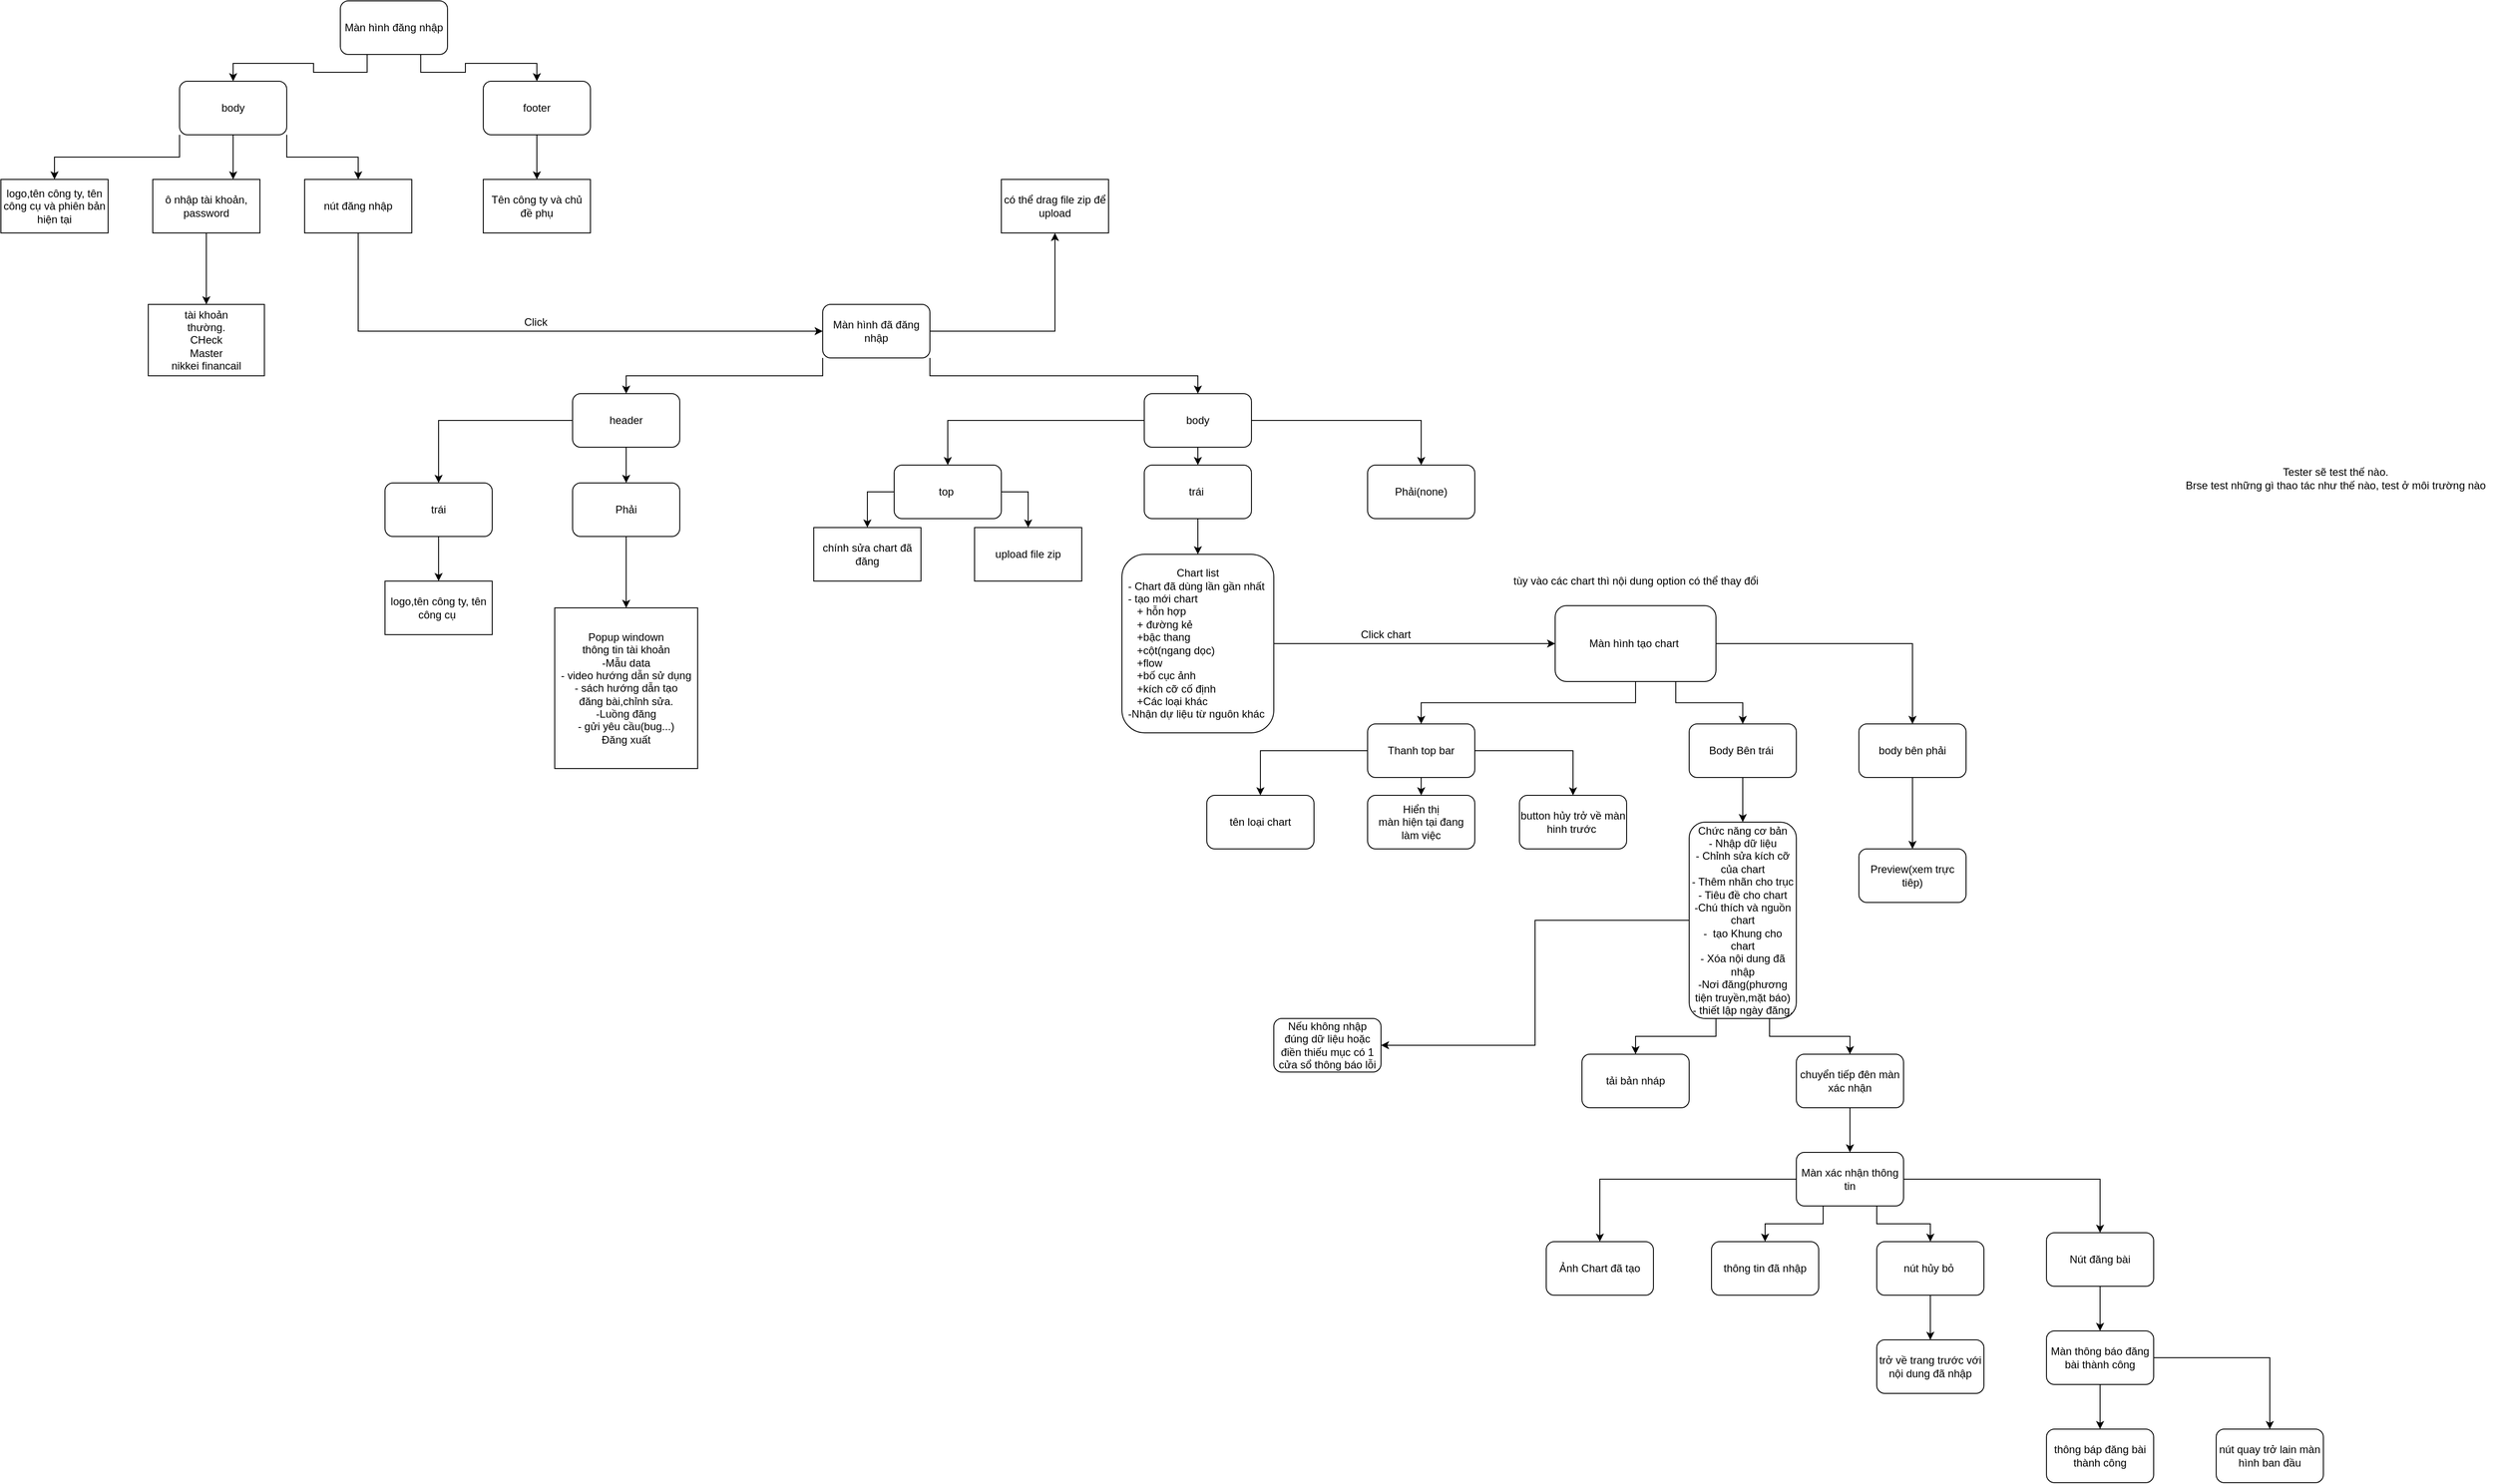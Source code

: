 <mxfile version="16.1.0" type="github">
  <diagram id="wEWe6ASCu-mpz_Zo6Pt4" name="Trang-1">
    <mxGraphModel dx="3261" dy="646" grid="1" gridSize="10" guides="1" tooltips="1" connect="1" arrows="1" fold="1" page="1" pageScale="1" pageWidth="1654" pageHeight="2336" math="0" shadow="0">
      <root>
        <mxCell id="0" />
        <mxCell id="1" parent="0" />
        <mxCell id="6SglusQk5Thcz1CNx7Nq-13" style="edgeStyle=orthogonalEdgeStyle;rounded=0;orthogonalLoop=1;jettySize=auto;html=1;exitX=0.25;exitY=1;exitDx=0;exitDy=0;entryX=0.5;entryY=0;entryDx=0;entryDy=0;" edge="1" parent="1" source="6SglusQk5Thcz1CNx7Nq-1" target="6SglusQk5Thcz1CNx7Nq-6">
          <mxGeometry relative="1" as="geometry" />
        </mxCell>
        <mxCell id="6SglusQk5Thcz1CNx7Nq-14" style="edgeStyle=orthogonalEdgeStyle;rounded=0;orthogonalLoop=1;jettySize=auto;html=1;exitX=0.75;exitY=1;exitDx=0;exitDy=0;entryX=0.5;entryY=0;entryDx=0;entryDy=0;" edge="1" parent="1" source="6SglusQk5Thcz1CNx7Nq-1" target="6SglusQk5Thcz1CNx7Nq-7">
          <mxGeometry relative="1" as="geometry" />
        </mxCell>
        <mxCell id="6SglusQk5Thcz1CNx7Nq-1" value="Màn hình đăng nhập" style="rounded=1;whiteSpace=wrap;html=1;" vertex="1" parent="1">
          <mxGeometry x="-1210" y="90" width="120" height="60" as="geometry" />
        </mxCell>
        <mxCell id="6SglusQk5Thcz1CNx7Nq-24" style="edgeStyle=orthogonalEdgeStyle;rounded=0;orthogonalLoop=1;jettySize=auto;html=1;exitX=0;exitY=1;exitDx=0;exitDy=0;entryX=0.5;entryY=0;entryDx=0;entryDy=0;" edge="1" parent="1" source="6SglusQk5Thcz1CNx7Nq-2" target="6SglusQk5Thcz1CNx7Nq-22">
          <mxGeometry relative="1" as="geometry" />
        </mxCell>
        <mxCell id="6SglusQk5Thcz1CNx7Nq-25" style="edgeStyle=orthogonalEdgeStyle;rounded=0;orthogonalLoop=1;jettySize=auto;html=1;exitX=1;exitY=1;exitDx=0;exitDy=0;entryX=0.5;entryY=0;entryDx=0;entryDy=0;" edge="1" parent="1" source="6SglusQk5Thcz1CNx7Nq-2" target="6SglusQk5Thcz1CNx7Nq-23">
          <mxGeometry relative="1" as="geometry" />
        </mxCell>
        <mxCell id="6SglusQk5Thcz1CNx7Nq-60" value="" style="edgeStyle=orthogonalEdgeStyle;rounded=0;orthogonalLoop=1;jettySize=auto;html=1;entryX=0.5;entryY=1;entryDx=0;entryDy=0;" edge="1" parent="1" source="6SglusQk5Thcz1CNx7Nq-2" target="6SglusQk5Thcz1CNx7Nq-61">
          <mxGeometry relative="1" as="geometry">
            <mxPoint x="-420.0" y="460" as="targetPoint" />
          </mxGeometry>
        </mxCell>
        <mxCell id="6SglusQk5Thcz1CNx7Nq-2" value="Màn hình đã đăng nhập" style="rounded=1;whiteSpace=wrap;html=1;" vertex="1" parent="1">
          <mxGeometry x="-670" y="430" width="120" height="60" as="geometry" />
        </mxCell>
        <mxCell id="6SglusQk5Thcz1CNx7Nq-34" value="" style="edgeStyle=orthogonalEdgeStyle;rounded=0;orthogonalLoop=1;jettySize=auto;html=1;" edge="1" parent="1" source="6SglusQk5Thcz1CNx7Nq-4" target="6SglusQk5Thcz1CNx7Nq-33">
          <mxGeometry relative="1" as="geometry" />
        </mxCell>
        <mxCell id="6SglusQk5Thcz1CNx7Nq-4" value="ô nhập tài khoản, password" style="whiteSpace=wrap;html=1;" vertex="1" parent="1">
          <mxGeometry x="-1420" y="290" width="120" height="60" as="geometry" />
        </mxCell>
        <mxCell id="6SglusQk5Thcz1CNx7Nq-5" value="logo,tên công ty, tên công cụ và phiên bản hiện tại" style="whiteSpace=wrap;html=1;" vertex="1" parent="1">
          <mxGeometry x="-1590" y="290" width="120" height="60" as="geometry" />
        </mxCell>
        <mxCell id="6SglusQk5Thcz1CNx7Nq-18" style="edgeStyle=orthogonalEdgeStyle;rounded=0;orthogonalLoop=1;jettySize=auto;html=1;exitX=0;exitY=1;exitDx=0;exitDy=0;" edge="1" parent="1" source="6SglusQk5Thcz1CNx7Nq-6" target="6SglusQk5Thcz1CNx7Nq-5">
          <mxGeometry relative="1" as="geometry">
            <mxPoint x="-1520.0" y="280" as="targetPoint" />
          </mxGeometry>
        </mxCell>
        <mxCell id="6SglusQk5Thcz1CNx7Nq-19" style="edgeStyle=orthogonalEdgeStyle;rounded=0;orthogonalLoop=1;jettySize=auto;html=1;exitX=0.5;exitY=1;exitDx=0;exitDy=0;entryX=0.75;entryY=0;entryDx=0;entryDy=0;" edge="1" parent="1" source="6SglusQk5Thcz1CNx7Nq-6" target="6SglusQk5Thcz1CNx7Nq-4">
          <mxGeometry relative="1" as="geometry" />
        </mxCell>
        <mxCell id="6SglusQk5Thcz1CNx7Nq-20" style="edgeStyle=orthogonalEdgeStyle;rounded=0;orthogonalLoop=1;jettySize=auto;html=1;exitX=1;exitY=1;exitDx=0;exitDy=0;entryX=0.5;entryY=0;entryDx=0;entryDy=0;" edge="1" parent="1" source="6SglusQk5Thcz1CNx7Nq-6" target="6SglusQk5Thcz1CNx7Nq-9">
          <mxGeometry relative="1" as="geometry" />
        </mxCell>
        <mxCell id="6SglusQk5Thcz1CNx7Nq-6" value="body" style="rounded=1;whiteSpace=wrap;html=1;" vertex="1" parent="1">
          <mxGeometry x="-1390" y="180" width="120" height="60" as="geometry" />
        </mxCell>
        <mxCell id="6SglusQk5Thcz1CNx7Nq-15" style="edgeStyle=orthogonalEdgeStyle;rounded=0;orthogonalLoop=1;jettySize=auto;html=1;exitX=0.5;exitY=1;exitDx=0;exitDy=0;entryX=0.5;entryY=0;entryDx=0;entryDy=0;" edge="1" parent="1" source="6SglusQk5Thcz1CNx7Nq-7" target="6SglusQk5Thcz1CNx7Nq-10">
          <mxGeometry relative="1" as="geometry" />
        </mxCell>
        <mxCell id="6SglusQk5Thcz1CNx7Nq-7" value="footer" style="rounded=1;whiteSpace=wrap;html=1;" vertex="1" parent="1">
          <mxGeometry x="-1050" y="180" width="120" height="60" as="geometry" />
        </mxCell>
        <mxCell id="6SglusQk5Thcz1CNx7Nq-46" style="edgeStyle=orthogonalEdgeStyle;rounded=0;orthogonalLoop=1;jettySize=auto;html=1;exitX=0.5;exitY=1;exitDx=0;exitDy=0;entryX=0;entryY=0.5;entryDx=0;entryDy=0;" edge="1" parent="1" source="6SglusQk5Thcz1CNx7Nq-9" target="6SglusQk5Thcz1CNx7Nq-2">
          <mxGeometry relative="1" as="geometry" />
        </mxCell>
        <mxCell id="6SglusQk5Thcz1CNx7Nq-9" value="nút đăng nhập" style="whiteSpace=wrap;html=1;" vertex="1" parent="1">
          <mxGeometry x="-1250" y="290" width="120" height="60" as="geometry" />
        </mxCell>
        <mxCell id="6SglusQk5Thcz1CNx7Nq-10" value="Tên công ty và chủ đề phụ" style="whiteSpace=wrap;html=1;" vertex="1" parent="1">
          <mxGeometry x="-1050" y="290" width="120" height="60" as="geometry" />
        </mxCell>
        <mxCell id="6SglusQk5Thcz1CNx7Nq-35" style="edgeStyle=orthogonalEdgeStyle;rounded=0;orthogonalLoop=1;jettySize=auto;html=1;exitX=0;exitY=0.5;exitDx=0;exitDy=0;entryX=0.5;entryY=0;entryDx=0;entryDy=0;" edge="1" parent="1" source="6SglusQk5Thcz1CNx7Nq-22" target="6SglusQk5Thcz1CNx7Nq-29">
          <mxGeometry relative="1" as="geometry" />
        </mxCell>
        <mxCell id="6SglusQk5Thcz1CNx7Nq-36" style="edgeStyle=orthogonalEdgeStyle;rounded=0;orthogonalLoop=1;jettySize=auto;html=1;exitX=0.5;exitY=1;exitDx=0;exitDy=0;entryX=0.5;entryY=0;entryDx=0;entryDy=0;" edge="1" parent="1" source="6SglusQk5Thcz1CNx7Nq-22" target="6SglusQk5Thcz1CNx7Nq-30">
          <mxGeometry relative="1" as="geometry" />
        </mxCell>
        <mxCell id="6SglusQk5Thcz1CNx7Nq-22" value="header" style="rounded=1;whiteSpace=wrap;html=1;" vertex="1" parent="1">
          <mxGeometry x="-950" y="530" width="120" height="60" as="geometry" />
        </mxCell>
        <mxCell id="6SglusQk5Thcz1CNx7Nq-49" value="" style="edgeStyle=orthogonalEdgeStyle;rounded=0;orthogonalLoop=1;jettySize=auto;html=1;" edge="1" parent="1" source="6SglusQk5Thcz1CNx7Nq-23" target="6SglusQk5Thcz1CNx7Nq-48">
          <mxGeometry relative="1" as="geometry" />
        </mxCell>
        <mxCell id="6SglusQk5Thcz1CNx7Nq-53" style="edgeStyle=orthogonalEdgeStyle;rounded=0;orthogonalLoop=1;jettySize=auto;html=1;exitX=0.5;exitY=1;exitDx=0;exitDy=0;entryX=0.5;entryY=0;entryDx=0;entryDy=0;" edge="1" parent="1" source="6SglusQk5Thcz1CNx7Nq-23" target="6SglusQk5Thcz1CNx7Nq-47">
          <mxGeometry relative="1" as="geometry" />
        </mxCell>
        <mxCell id="6SglusQk5Thcz1CNx7Nq-54" style="edgeStyle=orthogonalEdgeStyle;rounded=0;orthogonalLoop=1;jettySize=auto;html=1;exitX=0;exitY=0.5;exitDx=0;exitDy=0;entryX=0.5;entryY=0;entryDx=0;entryDy=0;" edge="1" parent="1" source="6SglusQk5Thcz1CNx7Nq-23" target="6SglusQk5Thcz1CNx7Nq-31">
          <mxGeometry relative="1" as="geometry" />
        </mxCell>
        <mxCell id="6SglusQk5Thcz1CNx7Nq-23" value="body" style="rounded=1;whiteSpace=wrap;html=1;" vertex="1" parent="1">
          <mxGeometry x="-310" y="530" width="120" height="60" as="geometry" />
        </mxCell>
        <mxCell id="6SglusQk5Thcz1CNx7Nq-28" value="logo,tên công ty, tên công cụ&amp;nbsp;" style="whiteSpace=wrap;html=1;" vertex="1" parent="1">
          <mxGeometry x="-1160" y="740" width="120" height="60" as="geometry" />
        </mxCell>
        <mxCell id="6SglusQk5Thcz1CNx7Nq-38" style="edgeStyle=orthogonalEdgeStyle;rounded=0;orthogonalLoop=1;jettySize=auto;html=1;exitX=0.5;exitY=1;exitDx=0;exitDy=0;entryX=0.5;entryY=0;entryDx=0;entryDy=0;" edge="1" parent="1" source="6SglusQk5Thcz1CNx7Nq-29" target="6SglusQk5Thcz1CNx7Nq-28">
          <mxGeometry relative="1" as="geometry" />
        </mxCell>
        <mxCell id="6SglusQk5Thcz1CNx7Nq-29" value="trái" style="rounded=1;whiteSpace=wrap;html=1;" vertex="1" parent="1">
          <mxGeometry x="-1160" y="630" width="120" height="60" as="geometry" />
        </mxCell>
        <mxCell id="6SglusQk5Thcz1CNx7Nq-39" style="edgeStyle=orthogonalEdgeStyle;rounded=0;orthogonalLoop=1;jettySize=auto;html=1;exitX=0.5;exitY=1;exitDx=0;exitDy=0;" edge="1" parent="1" source="6SglusQk5Thcz1CNx7Nq-30" target="6SglusQk5Thcz1CNx7Nq-32">
          <mxGeometry relative="1" as="geometry" />
        </mxCell>
        <mxCell id="6SglusQk5Thcz1CNx7Nq-30" value="Phải" style="rounded=1;whiteSpace=wrap;html=1;" vertex="1" parent="1">
          <mxGeometry x="-950" y="630" width="120" height="60" as="geometry" />
        </mxCell>
        <mxCell id="6SglusQk5Thcz1CNx7Nq-56" style="edgeStyle=orthogonalEdgeStyle;rounded=0;orthogonalLoop=1;jettySize=auto;html=1;exitX=0;exitY=0.5;exitDx=0;exitDy=0;entryX=0.5;entryY=0;entryDx=0;entryDy=0;" edge="1" parent="1" source="6SglusQk5Thcz1CNx7Nq-31" target="6SglusQk5Thcz1CNx7Nq-40">
          <mxGeometry relative="1" as="geometry" />
        </mxCell>
        <mxCell id="6SglusQk5Thcz1CNx7Nq-57" style="edgeStyle=orthogonalEdgeStyle;rounded=0;orthogonalLoop=1;jettySize=auto;html=1;exitX=1;exitY=0.5;exitDx=0;exitDy=0;entryX=0.5;entryY=0;entryDx=0;entryDy=0;" edge="1" parent="1" source="6SglusQk5Thcz1CNx7Nq-31" target="6SglusQk5Thcz1CNx7Nq-41">
          <mxGeometry relative="1" as="geometry" />
        </mxCell>
        <mxCell id="6SglusQk5Thcz1CNx7Nq-31" value="top&amp;nbsp;" style="rounded=1;whiteSpace=wrap;html=1;" vertex="1" parent="1">
          <mxGeometry x="-590" y="610" width="120" height="60" as="geometry" />
        </mxCell>
        <mxCell id="6SglusQk5Thcz1CNx7Nq-32" value="Popup windown&lt;br&gt;thông tin tài khoản&lt;br&gt;-Mẫu data&lt;br&gt;- video hướng dẫn sử dụng&lt;br&gt;- sách hướng dẫn tạo&lt;br&gt;đăng bài,chỉnh sửa.&lt;br&gt;-Luồng đăng&lt;br&gt;- gửi yêu cầu(bug...)&lt;br&gt;Đăng xuất" style="whiteSpace=wrap;html=1;" vertex="1" parent="1">
          <mxGeometry x="-970" y="770" width="160" height="180" as="geometry" />
        </mxCell>
        <mxCell id="6SglusQk5Thcz1CNx7Nq-33" value="tài khoản&lt;br&gt;thường.&lt;br&gt;CHeck&lt;br&gt;Master&lt;br&gt;nikkei financail&lt;br&gt;" style="whiteSpace=wrap;html=1;" vertex="1" parent="1">
          <mxGeometry x="-1425" y="430" width="130" height="80" as="geometry" />
        </mxCell>
        <mxCell id="6SglusQk5Thcz1CNx7Nq-40" value="chính sửa chart đã đăng" style="whiteSpace=wrap;html=1;" vertex="1" parent="1">
          <mxGeometry x="-680" y="680" width="120" height="60" as="geometry" />
        </mxCell>
        <mxCell id="6SglusQk5Thcz1CNx7Nq-41" value="upload file zip" style="whiteSpace=wrap;html=1;" vertex="1" parent="1">
          <mxGeometry x="-500" y="680" width="120" height="60" as="geometry" />
        </mxCell>
        <mxCell id="6SglusQk5Thcz1CNx7Nq-66" style="edgeStyle=orthogonalEdgeStyle;rounded=0;orthogonalLoop=1;jettySize=auto;html=1;exitX=0.5;exitY=1;exitDx=0;exitDy=0;" edge="1" parent="1" source="6SglusQk5Thcz1CNx7Nq-47">
          <mxGeometry relative="1" as="geometry">
            <mxPoint x="-250" y="710" as="targetPoint" />
          </mxGeometry>
        </mxCell>
        <mxCell id="6SglusQk5Thcz1CNx7Nq-47" value="trái&amp;nbsp;" style="rounded=1;whiteSpace=wrap;html=1;" vertex="1" parent="1">
          <mxGeometry x="-310" y="610" width="120" height="60" as="geometry" />
        </mxCell>
        <mxCell id="6SglusQk5Thcz1CNx7Nq-48" value="Phải(none)" style="whiteSpace=wrap;html=1;rounded=1;" vertex="1" parent="1">
          <mxGeometry x="-60" y="610" width="120" height="60" as="geometry" />
        </mxCell>
        <mxCell id="6SglusQk5Thcz1CNx7Nq-72" value="" style="edgeStyle=orthogonalEdgeStyle;rounded=0;orthogonalLoop=1;jettySize=auto;html=1;" edge="1" parent="1" source="6SglusQk5Thcz1CNx7Nq-52" target="6SglusQk5Thcz1CNx7Nq-71">
          <mxGeometry relative="1" as="geometry" />
        </mxCell>
        <mxCell id="6SglusQk5Thcz1CNx7Nq-52" value="Chart list&lt;br&gt;&lt;div style=&quot;text-align: left&quot;&gt;&lt;span&gt;- Chart đã dùng lần gần nhất&lt;/span&gt;&lt;/div&gt;&lt;div style=&quot;text-align: left&quot;&gt;&lt;span&gt;- tạo mới chart&lt;/span&gt;&lt;/div&gt;&lt;div style=&quot;text-align: left&quot;&gt;&lt;span&gt;&amp;nbsp; &amp;nbsp;+ hỗn hợp&lt;/span&gt;&lt;/div&gt;&lt;div style=&quot;text-align: left&quot;&gt;&lt;span&gt;&amp;nbsp; &amp;nbsp;+ đường kẻ&lt;/span&gt;&lt;/div&gt;&lt;div style=&quot;text-align: left&quot;&gt;&lt;span&gt;&amp;nbsp; &amp;nbsp;+bậc thang&lt;/span&gt;&lt;/div&gt;&lt;div style=&quot;text-align: left&quot;&gt;&lt;span&gt;&amp;nbsp; &amp;nbsp;+cột(ngang dọc)&lt;/span&gt;&lt;/div&gt;&lt;div style=&quot;text-align: left&quot;&gt;&lt;span&gt;&amp;nbsp; &amp;nbsp;+flow&lt;/span&gt;&lt;/div&gt;&lt;div style=&quot;text-align: left&quot;&gt;&lt;span&gt;&amp;nbsp; &amp;nbsp;+bố cục ảnh&lt;/span&gt;&lt;/div&gt;&lt;div style=&quot;text-align: left&quot;&gt;&lt;span&gt;&amp;nbsp; &amp;nbsp;+kích cỡ cố định&lt;/span&gt;&lt;/div&gt;&lt;div style=&quot;text-align: left&quot;&gt;&lt;span&gt;&amp;nbsp; &amp;nbsp;+Các loại khác&lt;/span&gt;&lt;/div&gt;&lt;div style=&quot;text-align: left&quot;&gt;&lt;span&gt;-Nhận dự liệu từ nguôn khác&amp;nbsp;&lt;/span&gt;&lt;/div&gt;" style="rounded=1;whiteSpace=wrap;html=1;" vertex="1" parent="1">
          <mxGeometry x="-335" y="710" width="170" height="200" as="geometry" />
        </mxCell>
        <mxCell id="6SglusQk5Thcz1CNx7Nq-61" value="có thể drag file zip để upload" style="whiteSpace=wrap;html=1;" vertex="1" parent="1">
          <mxGeometry x="-470" y="290" width="120" height="60" as="geometry" />
        </mxCell>
        <mxCell id="6SglusQk5Thcz1CNx7Nq-84" style="edgeStyle=orthogonalEdgeStyle;rounded=0;orthogonalLoop=1;jettySize=auto;html=1;exitX=0.5;exitY=1;exitDx=0;exitDy=0;entryX=0.5;entryY=0;entryDx=0;entryDy=0;" edge="1" parent="1" source="6SglusQk5Thcz1CNx7Nq-71" target="6SglusQk5Thcz1CNx7Nq-82">
          <mxGeometry relative="1" as="geometry" />
        </mxCell>
        <mxCell id="6SglusQk5Thcz1CNx7Nq-96" style="edgeStyle=orthogonalEdgeStyle;rounded=0;orthogonalLoop=1;jettySize=auto;html=1;exitX=0.75;exitY=1;exitDx=0;exitDy=0;" edge="1" parent="1" source="6SglusQk5Thcz1CNx7Nq-71" target="6SglusQk5Thcz1CNx7Nq-93">
          <mxGeometry relative="1" as="geometry" />
        </mxCell>
        <mxCell id="6SglusQk5Thcz1CNx7Nq-98" style="edgeStyle=orthogonalEdgeStyle;rounded=0;orthogonalLoop=1;jettySize=auto;html=1;exitX=1;exitY=0.5;exitDx=0;exitDy=0;entryX=0.5;entryY=0;entryDx=0;entryDy=0;" edge="1" parent="1" source="6SglusQk5Thcz1CNx7Nq-71" target="6SglusQk5Thcz1CNx7Nq-97">
          <mxGeometry relative="1" as="geometry" />
        </mxCell>
        <mxCell id="6SglusQk5Thcz1CNx7Nq-71" value="Màn hình tạo chart&amp;nbsp;" style="whiteSpace=wrap;html=1;rounded=1;" vertex="1" parent="1">
          <mxGeometry x="150" y="767.5" width="180" height="85" as="geometry" />
        </mxCell>
        <mxCell id="6SglusQk5Thcz1CNx7Nq-73" value="Click&amp;nbsp;" style="text;html=1;align=center;verticalAlign=middle;resizable=0;points=[];autosize=1;strokeColor=none;fillColor=none;" vertex="1" parent="1">
          <mxGeometry x="-1010" y="440" width="40" height="20" as="geometry" />
        </mxCell>
        <mxCell id="6SglusQk5Thcz1CNx7Nq-74" value="Click chart" style="text;html=1;align=center;verticalAlign=middle;resizable=0;points=[];autosize=1;strokeColor=none;fillColor=none;" vertex="1" parent="1">
          <mxGeometry x="-75" y="790" width="70" height="20" as="geometry" />
        </mxCell>
        <mxCell id="6SglusQk5Thcz1CNx7Nq-103" style="edgeStyle=orthogonalEdgeStyle;rounded=0;orthogonalLoop=1;jettySize=auto;html=1;exitX=0.25;exitY=1;exitDx=0;exitDy=0;entryX=0.5;entryY=0;entryDx=0;entryDy=0;" edge="1" parent="1" source="6SglusQk5Thcz1CNx7Nq-76" target="6SglusQk5Thcz1CNx7Nq-101">
          <mxGeometry relative="1" as="geometry" />
        </mxCell>
        <mxCell id="6SglusQk5Thcz1CNx7Nq-104" style="edgeStyle=orthogonalEdgeStyle;rounded=0;orthogonalLoop=1;jettySize=auto;html=1;exitX=0.75;exitY=1;exitDx=0;exitDy=0;" edge="1" parent="1" source="6SglusQk5Thcz1CNx7Nq-76" target="6SglusQk5Thcz1CNx7Nq-102">
          <mxGeometry relative="1" as="geometry" />
        </mxCell>
        <mxCell id="6SglusQk5Thcz1CNx7Nq-106" value="" style="edgeStyle=orthogonalEdgeStyle;rounded=0;orthogonalLoop=1;jettySize=auto;html=1;" edge="1" parent="1" source="6SglusQk5Thcz1CNx7Nq-76" target="6SglusQk5Thcz1CNx7Nq-105">
          <mxGeometry relative="1" as="geometry" />
        </mxCell>
        <mxCell id="6SglusQk5Thcz1CNx7Nq-76" value="Chức năng cơ bản&lt;br&gt;- Nhập dữ liệu&lt;br&gt;- Chỉnh sửa kích cỡ của chart&lt;br&gt;- Thêm nhãn cho trục&lt;br&gt;- Tiêu đề cho chart&lt;br&gt;-Chú thích và nguồn chart&lt;br&gt;-&amp;nbsp; tạo Khung cho chart&lt;br&gt;- Xóa nội dung đã nhập&lt;br&gt;-Nơi đăng(phương tiện truyền,mặt báo)&lt;br&gt;- thiết lập ngày đăng." style="rounded=1;whiteSpace=wrap;html=1;" vertex="1" parent="1">
          <mxGeometry x="300" y="1010" width="120" height="220" as="geometry" />
        </mxCell>
        <mxCell id="6SglusQk5Thcz1CNx7Nq-77" value="tùy vào các chart thì nội dung option có thể thay đổi" style="text;html=1;align=center;verticalAlign=middle;resizable=0;points=[];autosize=1;strokeColor=none;fillColor=none;" vertex="1" parent="1">
          <mxGeometry x="95" y="730" width="290" height="20" as="geometry" />
        </mxCell>
        <mxCell id="6SglusQk5Thcz1CNx7Nq-80" value="Tester sẽ test thế nào.&amp;nbsp;&lt;br&gt;Brse test những gì thao tác như thế nào, test ở môi trường nào&amp;nbsp;" style="text;html=1;align=center;verticalAlign=middle;resizable=0;points=[];autosize=1;strokeColor=none;fillColor=none;" vertex="1" parent="1">
          <mxGeometry x="850" y="610" width="350" height="30" as="geometry" />
        </mxCell>
        <mxCell id="6SglusQk5Thcz1CNx7Nq-88" style="edgeStyle=orthogonalEdgeStyle;rounded=0;orthogonalLoop=1;jettySize=auto;html=1;exitX=0.5;exitY=1;exitDx=0;exitDy=0;entryX=0.5;entryY=0;entryDx=0;entryDy=0;" edge="1" parent="1" source="6SglusQk5Thcz1CNx7Nq-82" target="6SglusQk5Thcz1CNx7Nq-86">
          <mxGeometry relative="1" as="geometry" />
        </mxCell>
        <mxCell id="6SglusQk5Thcz1CNx7Nq-89" style="edgeStyle=orthogonalEdgeStyle;rounded=0;orthogonalLoop=1;jettySize=auto;html=1;exitX=0;exitY=0.5;exitDx=0;exitDy=0;entryX=0.5;entryY=0;entryDx=0;entryDy=0;" edge="1" parent="1" source="6SglusQk5Thcz1CNx7Nq-82" target="6SglusQk5Thcz1CNx7Nq-85">
          <mxGeometry relative="1" as="geometry" />
        </mxCell>
        <mxCell id="6SglusQk5Thcz1CNx7Nq-90" style="edgeStyle=orthogonalEdgeStyle;rounded=0;orthogonalLoop=1;jettySize=auto;html=1;exitX=1;exitY=0.5;exitDx=0;exitDy=0;entryX=0.5;entryY=0;entryDx=0;entryDy=0;" edge="1" parent="1" source="6SglusQk5Thcz1CNx7Nq-82" target="6SglusQk5Thcz1CNx7Nq-87">
          <mxGeometry relative="1" as="geometry" />
        </mxCell>
        <mxCell id="6SglusQk5Thcz1CNx7Nq-82" value="Thanh top bar" style="rounded=1;whiteSpace=wrap;html=1;" vertex="1" parent="1">
          <mxGeometry x="-60" y="900" width="120" height="60" as="geometry" />
        </mxCell>
        <mxCell id="6SglusQk5Thcz1CNx7Nq-85" value="tên loại chart" style="rounded=1;whiteSpace=wrap;html=1;" vertex="1" parent="1">
          <mxGeometry x="-240" y="980" width="120" height="60" as="geometry" />
        </mxCell>
        <mxCell id="6SglusQk5Thcz1CNx7Nq-86" value="Hiển thị&lt;br&gt;màn hiện tại đang làm việc" style="rounded=1;whiteSpace=wrap;html=1;" vertex="1" parent="1">
          <mxGeometry x="-60" y="980" width="120" height="60" as="geometry" />
        </mxCell>
        <mxCell id="6SglusQk5Thcz1CNx7Nq-87" value="button hủy trở về màn hinh trước&amp;nbsp;" style="rounded=1;whiteSpace=wrap;html=1;" vertex="1" parent="1">
          <mxGeometry x="110" y="980" width="120" height="60" as="geometry" />
        </mxCell>
        <mxCell id="6SglusQk5Thcz1CNx7Nq-95" style="edgeStyle=orthogonalEdgeStyle;rounded=0;orthogonalLoop=1;jettySize=auto;html=1;exitX=0.5;exitY=1;exitDx=0;exitDy=0;entryX=0.5;entryY=0;entryDx=0;entryDy=0;" edge="1" parent="1" source="6SglusQk5Thcz1CNx7Nq-93" target="6SglusQk5Thcz1CNx7Nq-76">
          <mxGeometry relative="1" as="geometry" />
        </mxCell>
        <mxCell id="6SglusQk5Thcz1CNx7Nq-93" value="Body Bên trái&amp;nbsp;" style="rounded=1;whiteSpace=wrap;html=1;" vertex="1" parent="1">
          <mxGeometry x="300" y="900" width="120" height="60" as="geometry" />
        </mxCell>
        <mxCell id="6SglusQk5Thcz1CNx7Nq-100" value="" style="edgeStyle=orthogonalEdgeStyle;rounded=0;orthogonalLoop=1;jettySize=auto;html=1;" edge="1" parent="1" source="6SglusQk5Thcz1CNx7Nq-97" target="6SglusQk5Thcz1CNx7Nq-99">
          <mxGeometry relative="1" as="geometry" />
        </mxCell>
        <mxCell id="6SglusQk5Thcz1CNx7Nq-97" value="body bên phải" style="rounded=1;whiteSpace=wrap;html=1;" vertex="1" parent="1">
          <mxGeometry x="490" y="900" width="120" height="60" as="geometry" />
        </mxCell>
        <mxCell id="6SglusQk5Thcz1CNx7Nq-99" value="Preview(xem trực tiêp)" style="whiteSpace=wrap;html=1;rounded=1;" vertex="1" parent="1">
          <mxGeometry x="490" y="1040" width="120" height="60" as="geometry" />
        </mxCell>
        <mxCell id="6SglusQk5Thcz1CNx7Nq-101" value="tải bản nháp" style="rounded=1;whiteSpace=wrap;html=1;" vertex="1" parent="1">
          <mxGeometry x="180" y="1270" width="120" height="60" as="geometry" />
        </mxCell>
        <mxCell id="6SglusQk5Thcz1CNx7Nq-108" value="" style="edgeStyle=orthogonalEdgeStyle;rounded=0;orthogonalLoop=1;jettySize=auto;html=1;" edge="1" parent="1" source="6SglusQk5Thcz1CNx7Nq-102" target="6SglusQk5Thcz1CNx7Nq-107">
          <mxGeometry relative="1" as="geometry" />
        </mxCell>
        <mxCell id="6SglusQk5Thcz1CNx7Nq-102" value="chuyển tiếp đên màn xác nhận" style="rounded=1;whiteSpace=wrap;html=1;" vertex="1" parent="1">
          <mxGeometry x="420" y="1270" width="120" height="60" as="geometry" />
        </mxCell>
        <mxCell id="6SglusQk5Thcz1CNx7Nq-105" value="Nếu không nhập đúng dữ liệu hoặc điền thiếu mục có 1 cửa sổ thông báo lỗi" style="rounded=1;whiteSpace=wrap;html=1;" vertex="1" parent="1">
          <mxGeometry x="-165" y="1230" width="120" height="60" as="geometry" />
        </mxCell>
        <mxCell id="6SglusQk5Thcz1CNx7Nq-120" style="edgeStyle=orthogonalEdgeStyle;rounded=0;orthogonalLoop=1;jettySize=auto;html=1;exitX=0;exitY=0.5;exitDx=0;exitDy=0;entryX=0.5;entryY=0;entryDx=0;entryDy=0;" edge="1" parent="1" source="6SglusQk5Thcz1CNx7Nq-107" target="6SglusQk5Thcz1CNx7Nq-110">
          <mxGeometry relative="1" as="geometry" />
        </mxCell>
        <mxCell id="6SglusQk5Thcz1CNx7Nq-121" style="edgeStyle=orthogonalEdgeStyle;rounded=0;orthogonalLoop=1;jettySize=auto;html=1;exitX=0.25;exitY=1;exitDx=0;exitDy=0;entryX=0.5;entryY=0;entryDx=0;entryDy=0;" edge="1" parent="1" source="6SglusQk5Thcz1CNx7Nq-107" target="6SglusQk5Thcz1CNx7Nq-111">
          <mxGeometry relative="1" as="geometry" />
        </mxCell>
        <mxCell id="6SglusQk5Thcz1CNx7Nq-122" style="edgeStyle=orthogonalEdgeStyle;rounded=0;orthogonalLoop=1;jettySize=auto;html=1;exitX=0.75;exitY=1;exitDx=0;exitDy=0;entryX=0.5;entryY=0;entryDx=0;entryDy=0;" edge="1" parent="1" source="6SglusQk5Thcz1CNx7Nq-107" target="6SglusQk5Thcz1CNx7Nq-112">
          <mxGeometry relative="1" as="geometry" />
        </mxCell>
        <mxCell id="6SglusQk5Thcz1CNx7Nq-123" style="edgeStyle=orthogonalEdgeStyle;rounded=0;orthogonalLoop=1;jettySize=auto;html=1;exitX=1;exitY=0.5;exitDx=0;exitDy=0;entryX=0.5;entryY=0;entryDx=0;entryDy=0;" edge="1" parent="1" source="6SglusQk5Thcz1CNx7Nq-107" target="6SglusQk5Thcz1CNx7Nq-114">
          <mxGeometry relative="1" as="geometry" />
        </mxCell>
        <mxCell id="6SglusQk5Thcz1CNx7Nq-107" value="Màn xác nhận thông tin" style="whiteSpace=wrap;html=1;rounded=1;" vertex="1" parent="1">
          <mxGeometry x="420" y="1380" width="120" height="60" as="geometry" />
        </mxCell>
        <mxCell id="6SglusQk5Thcz1CNx7Nq-110" value="Ảnh Chart đã tạo" style="rounded=1;whiteSpace=wrap;html=1;" vertex="1" parent="1">
          <mxGeometry x="140" y="1480" width="120" height="60" as="geometry" />
        </mxCell>
        <mxCell id="6SglusQk5Thcz1CNx7Nq-111" value="thông tin đã nhập" style="rounded=1;whiteSpace=wrap;html=1;" vertex="1" parent="1">
          <mxGeometry x="325" y="1480" width="120" height="60" as="geometry" />
        </mxCell>
        <mxCell id="6SglusQk5Thcz1CNx7Nq-124" style="edgeStyle=orthogonalEdgeStyle;rounded=0;orthogonalLoop=1;jettySize=auto;html=1;exitX=0.5;exitY=1;exitDx=0;exitDy=0;entryX=0.5;entryY=0;entryDx=0;entryDy=0;" edge="1" parent="1" source="6SglusQk5Thcz1CNx7Nq-112" target="6SglusQk5Thcz1CNx7Nq-115">
          <mxGeometry relative="1" as="geometry" />
        </mxCell>
        <mxCell id="6SglusQk5Thcz1CNx7Nq-112" value="nút hủy bỏ&amp;nbsp;" style="rounded=1;whiteSpace=wrap;html=1;" vertex="1" parent="1">
          <mxGeometry x="510" y="1480" width="120" height="60" as="geometry" />
        </mxCell>
        <mxCell id="6SglusQk5Thcz1CNx7Nq-117" value="" style="edgeStyle=orthogonalEdgeStyle;rounded=0;orthogonalLoop=1;jettySize=auto;html=1;" edge="1" parent="1" source="6SglusQk5Thcz1CNx7Nq-114" target="6SglusQk5Thcz1CNx7Nq-116">
          <mxGeometry relative="1" as="geometry" />
        </mxCell>
        <mxCell id="6SglusQk5Thcz1CNx7Nq-114" value="Nút đăng bài" style="rounded=1;whiteSpace=wrap;html=1;" vertex="1" parent="1">
          <mxGeometry x="700" y="1470" width="120" height="60" as="geometry" />
        </mxCell>
        <mxCell id="6SglusQk5Thcz1CNx7Nq-115" value="trở về trang trước với nội dung đã nhập" style="rounded=1;whiteSpace=wrap;html=1;" vertex="1" parent="1">
          <mxGeometry x="510" y="1590" width="120" height="60" as="geometry" />
        </mxCell>
        <mxCell id="6SglusQk5Thcz1CNx7Nq-119" style="edgeStyle=orthogonalEdgeStyle;rounded=0;orthogonalLoop=1;jettySize=auto;html=1;exitX=0.5;exitY=1;exitDx=0;exitDy=0;entryX=0.5;entryY=0;entryDx=0;entryDy=0;" edge="1" parent="1" source="6SglusQk5Thcz1CNx7Nq-116" target="6SglusQk5Thcz1CNx7Nq-118">
          <mxGeometry relative="1" as="geometry" />
        </mxCell>
        <mxCell id="6SglusQk5Thcz1CNx7Nq-127" value="" style="edgeStyle=orthogonalEdgeStyle;rounded=0;orthogonalLoop=1;jettySize=auto;html=1;" edge="1" parent="1" source="6SglusQk5Thcz1CNx7Nq-116" target="6SglusQk5Thcz1CNx7Nq-126">
          <mxGeometry relative="1" as="geometry" />
        </mxCell>
        <mxCell id="6SglusQk5Thcz1CNx7Nq-116" value="Màn thông báo đăng bài thành công" style="whiteSpace=wrap;html=1;rounded=1;" vertex="1" parent="1">
          <mxGeometry x="700" y="1580" width="120" height="60" as="geometry" />
        </mxCell>
        <mxCell id="6SglusQk5Thcz1CNx7Nq-118" value="thông báp đăng bài thành công" style="rounded=1;whiteSpace=wrap;html=1;" vertex="1" parent="1">
          <mxGeometry x="700" y="1690" width="120" height="60" as="geometry" />
        </mxCell>
        <mxCell id="6SglusQk5Thcz1CNx7Nq-126" value="nút quay trở lain màn hình ban đầu" style="whiteSpace=wrap;html=1;rounded=1;" vertex="1" parent="1">
          <mxGeometry x="890" y="1690" width="120" height="60" as="geometry" />
        </mxCell>
      </root>
    </mxGraphModel>
  </diagram>
</mxfile>
